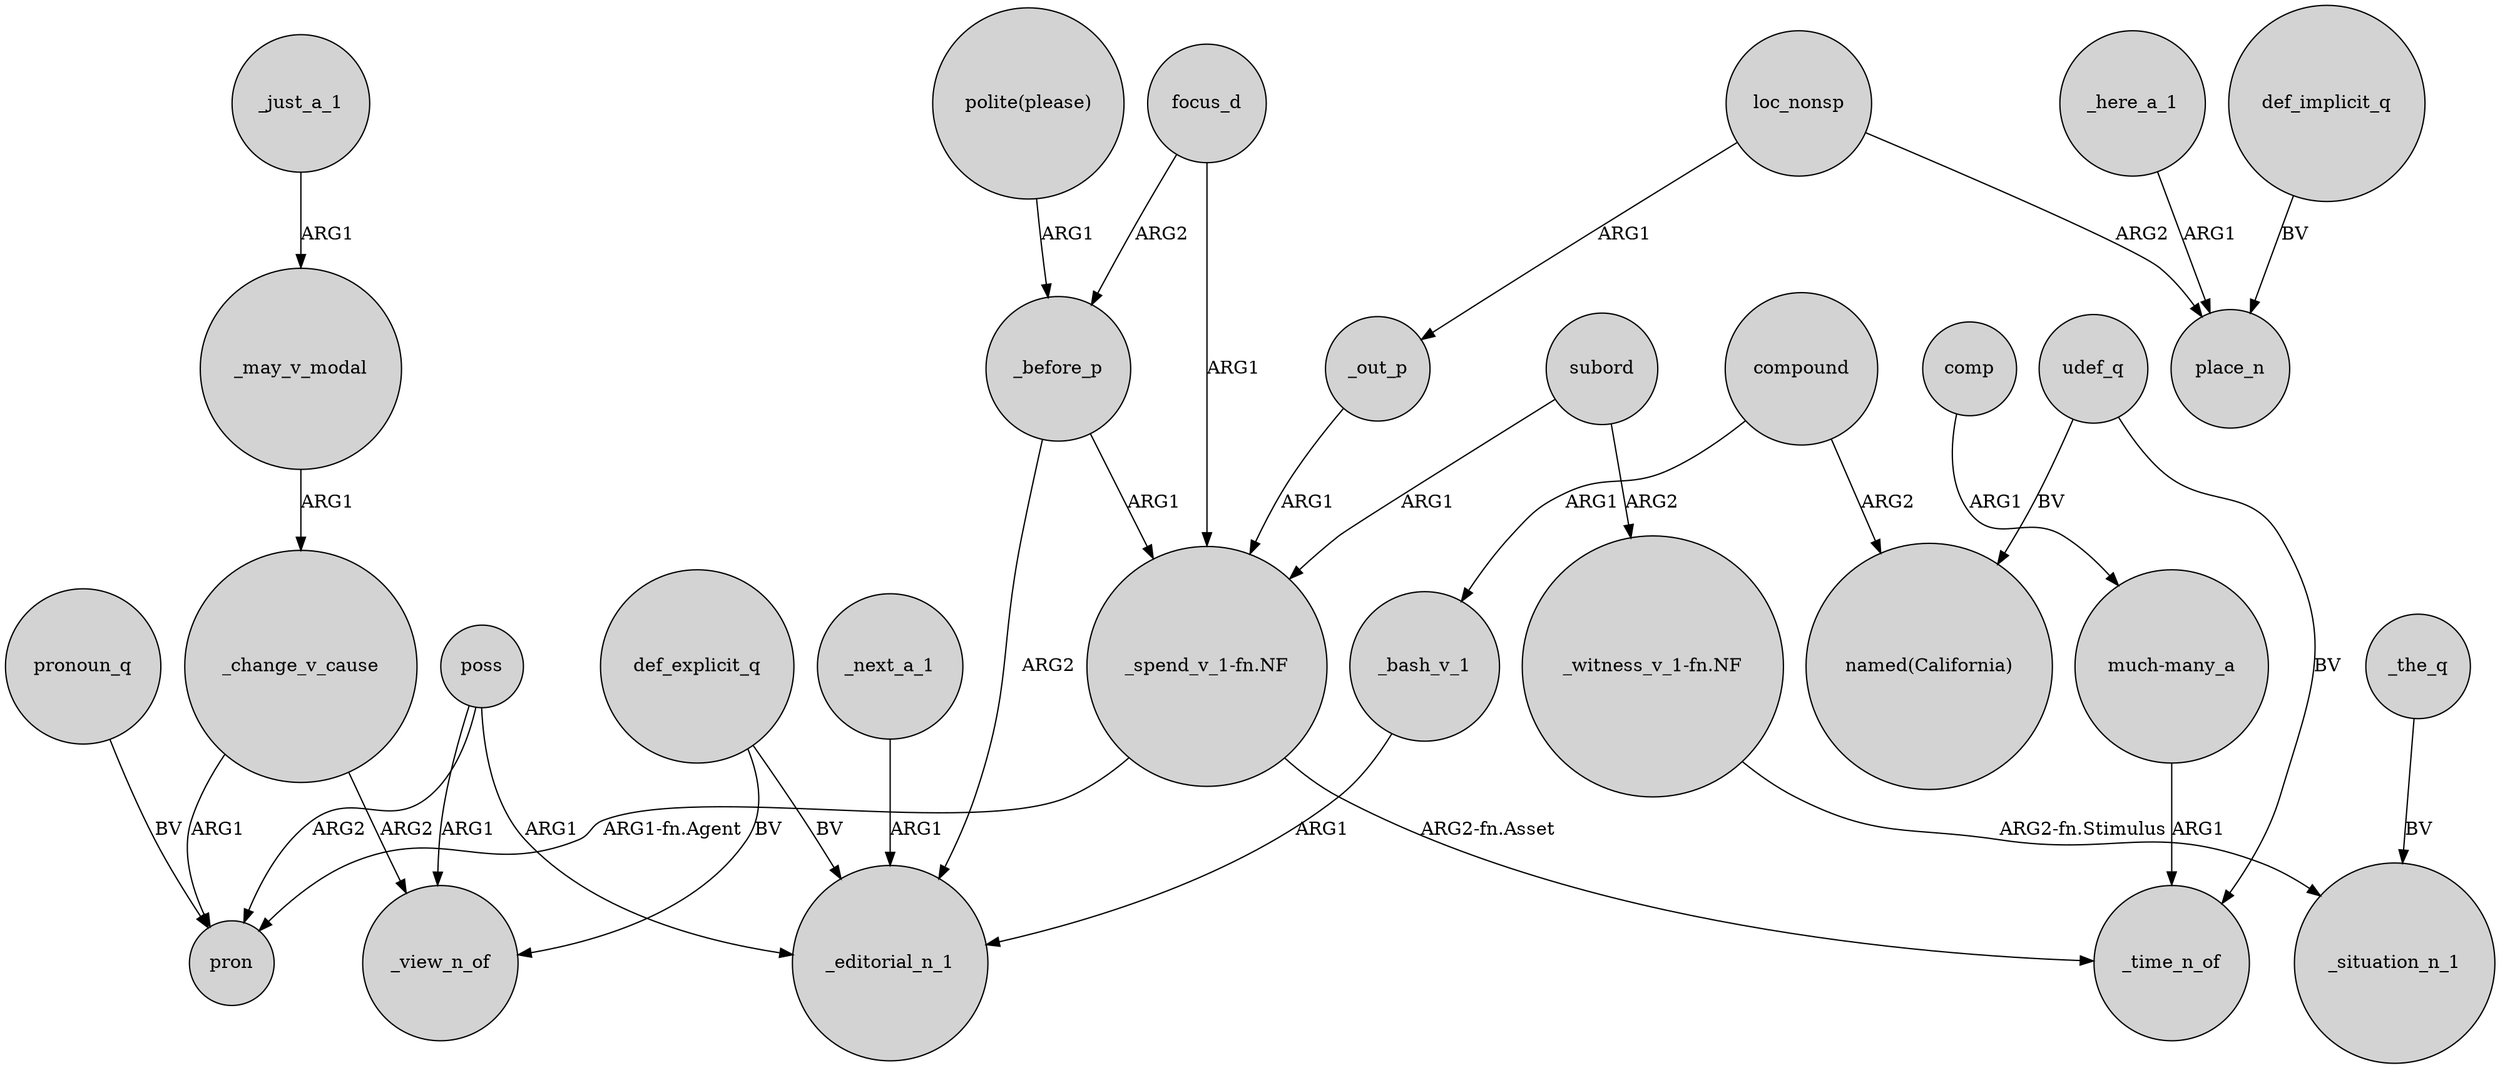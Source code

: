 digraph {
	node [shape=circle style=filled]
	_change_v_cause -> _view_n_of [label=ARG2]
	loc_nonsp -> _out_p [label=ARG1]
	_here_a_1 -> place_n [label=ARG1]
	poss -> pron [label=ARG2]
	"polite(please)" -> _before_p [label=ARG1]
	poss -> _editorial_n_1 [label=ARG1]
	udef_q -> "named(California)" [label=BV]
	_before_p -> "_spend_v_1-fn.NF" [label=ARG1]
	"_spend_v_1-fn.NF" -> _time_n_of [label="ARG2-fn.Asset"]
	subord -> "_witness_v_1-fn.NF" [label=ARG2]
	compound -> _bash_v_1 [label=ARG1]
	_the_q -> _situation_n_1 [label=BV]
	def_implicit_q -> place_n [label=BV]
	poss -> _view_n_of [label=ARG1]
	pronoun_q -> pron [label=BV]
	_before_p -> _editorial_n_1 [label=ARG2]
	_bash_v_1 -> _editorial_n_1 [label=ARG1]
	_next_a_1 -> _editorial_n_1 [label=ARG1]
	comp -> "much-many_a" [label=ARG1]
	_just_a_1 -> _may_v_modal [label=ARG1]
	_out_p -> "_spend_v_1-fn.NF" [label=ARG1]
	focus_d -> _before_p [label=ARG2]
	udef_q -> _time_n_of [label=BV]
	def_explicit_q -> _view_n_of [label=BV]
	def_explicit_q -> _editorial_n_1 [label=BV]
	_change_v_cause -> pron [label=ARG1]
	focus_d -> "_spend_v_1-fn.NF" [label=ARG1]
	compound -> "named(California)" [label=ARG2]
	_may_v_modal -> _change_v_cause [label=ARG1]
	loc_nonsp -> place_n [label=ARG2]
	"much-many_a" -> _time_n_of [label=ARG1]
	subord -> "_spend_v_1-fn.NF" [label=ARG1]
	"_witness_v_1-fn.NF" -> _situation_n_1 [label="ARG2-fn.Stimulus"]
	"_spend_v_1-fn.NF" -> pron [label="ARG1-fn.Agent"]
}
